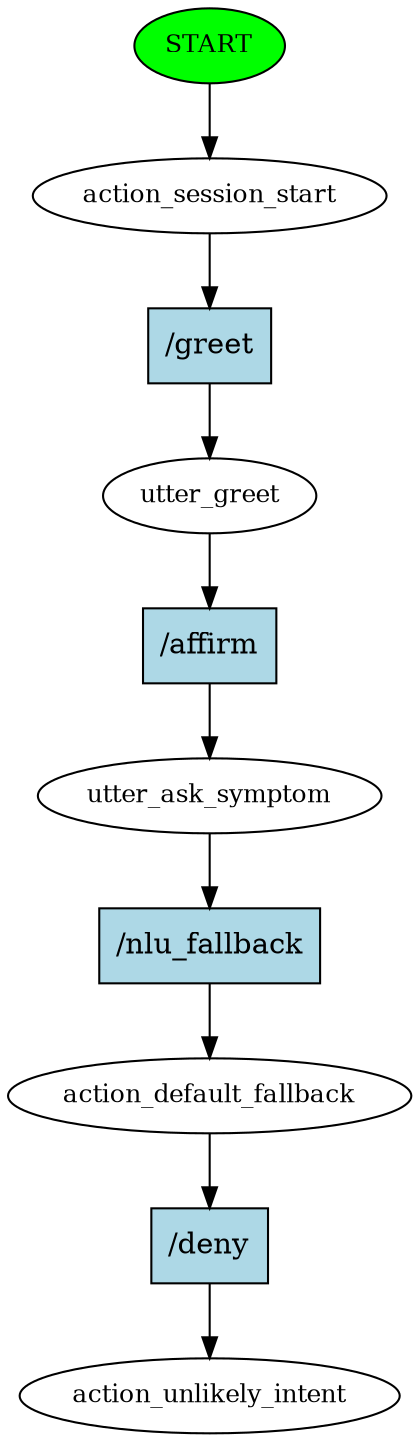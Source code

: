 digraph  {
0 [class="start active", fillcolor=green, fontsize=12, label=START, style=filled];
1 [class=active, fontsize=12, label=action_session_start];
2 [class=active, fontsize=12, label=utter_greet];
3 [class=active, fontsize=12, label=utter_ask_symptom];
4 [class=active, fontsize=12, label=action_default_fallback];
5 [class="dashed active", fontsize=12, label=action_unlikely_intent];
6 [class="intent active", fillcolor=lightblue, label="/greet", shape=rect, style=filled];
7 [class="intent active", fillcolor=lightblue, label="/affirm", shape=rect, style=filled];
8 [class="intent active", fillcolor=lightblue, label="/nlu_fallback", shape=rect, style=filled];
9 [class="intent active", fillcolor=lightblue, label="/deny", shape=rect, style=filled];
0 -> 1  [class=active, key=NONE, label=""];
1 -> 6  [class=active, key=0];
2 -> 7  [class=active, key=0];
3 -> 8  [class=active, key=0];
4 -> 9  [class=active, key=0];
6 -> 2  [class=active, key=0];
7 -> 3  [class=active, key=0];
8 -> 4  [class=active, key=0];
9 -> 5  [class=active, key=0];
}
